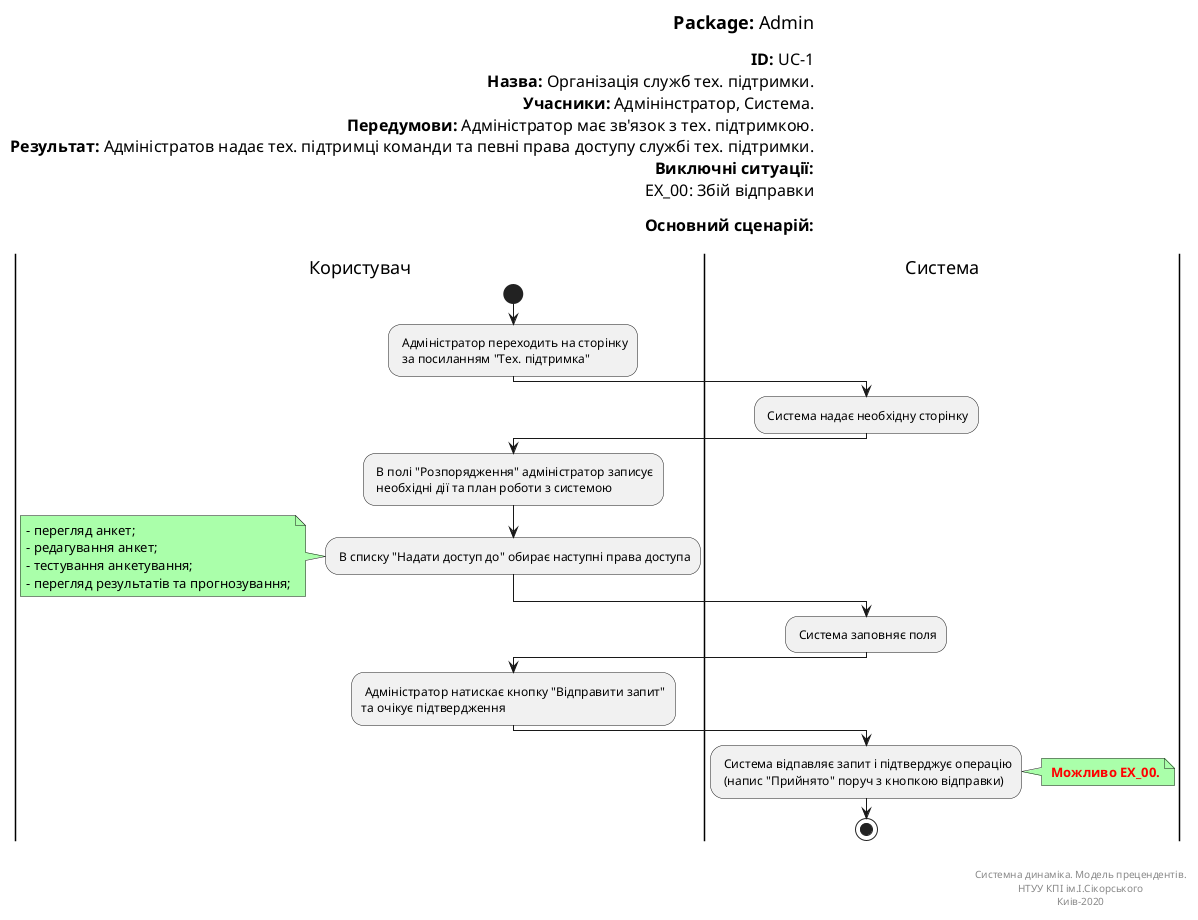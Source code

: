  @startuml SupportServices
left header
<font color=000 size=18><b>Package:</b> Admin

<font color=000 size=16><b>ID:</b> UC-1
<font color=000 size=16><b>Назва:</b> Організація служб тех. підтримки.
<font color=000 size=16><b>Учасники:</b> Адмінінстратор, Система.
<font color=000 size=16><b>Передумови:</b> Адміністратор має зв'язок з тех. підтримкою.
<font color=000 size=16><b>Результат:</b> Адміністратов надає тех. підтримці команди та певні права доступу службі тех. підтримки.
<font color=000 size=16><b>Виключні ситуації:</b>
<font color=000 size=16> EX_00: Збій відправки

<font color=000 size=16><b>Основний сценарій:</b>

end header

|Користувач|
start
: Адміністратор переходить на сторінку 
  за посиланням "Тех. підтримка";

|Система|
: Система надає необхідну сторінку;

|Користувач|
: В полі "Розпорядження" адміністратор записує
  необхідні дії та план роботи з системою;

: В списку "Надати доступ до" обирає наступні права доступа;

note left #aaffaa
  - перегляд анкет; 
  - редагування анкет;  
  - тестування анкетування; 
  - перегляд результатів та прогнозування;
end note

|Система|
: Система заповняє поля;

|Користувач|
: Адміністратор натискає кнопку "Відправити запит"
та очікує підтвердження;

|Система|
: Система відпавляє запит і підтверджує операцію
  (напис "Прийнято" поруч з кнопкою відправки);

note right #aaffaa
<font color=red><b> Можливо EX_00.
end note

stop;

right footer


Системна динаміка. Модель прецендентів.
НТУУ КПІ ім.І.Сікорського
Киів-2020
end footer

@enduml
